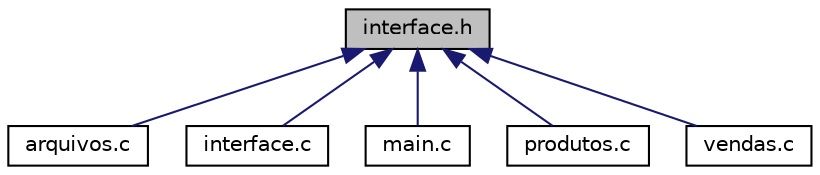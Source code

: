 digraph "interface.h"
{
 // LATEX_PDF_SIZE
  edge [fontname="Helvetica",fontsize="10",labelfontname="Helvetica",labelfontsize="10"];
  node [fontname="Helvetica",fontsize="10",shape=record];
  Node1 [label="interface.h",height=0.2,width=0.4,color="black", fillcolor="grey75", style="filled", fontcolor="black",tooltip="Declaração das funções de interface."];
  Node1 -> Node2 [dir="back",color="midnightblue",fontsize="10",style="solid",fontname="Helvetica"];
  Node2 [label="arquivos.c",height=0.2,width=0.4,color="black", fillcolor="white", style="filled",URL="$arquivos_8c.html",tooltip="Implementação das funções utilizadas nas operçãoes de arquivos."];
  Node1 -> Node3 [dir="back",color="midnightblue",fontsize="10",style="solid",fontname="Helvetica"];
  Node3 [label="interface.c",height=0.2,width=0.4,color="black", fillcolor="white", style="filled",URL="$interface_8c.html",tooltip="Implementação das funções de interface."];
  Node1 -> Node4 [dir="back",color="midnightblue",fontsize="10",style="solid",fontname="Helvetica"];
  Node4 [label="main.c",height=0.2,width=0.4,color="black", fillcolor="white", style="filled",URL="$main_8c.html",tooltip="Arquivo Principal do projeto."];
  Node1 -> Node5 [dir="back",color="midnightblue",fontsize="10",style="solid",fontname="Helvetica"];
  Node5 [label="produtos.c",height=0.2,width=0.4,color="black", fillcolor="white", style="filled",URL="$produtos_8c.html",tooltip="Implementação das funções de produtos."];
  Node1 -> Node6 [dir="back",color="midnightblue",fontsize="10",style="solid",fontname="Helvetica"];
  Node6 [label="vendas.c",height=0.2,width=0.4,color="black", fillcolor="white", style="filled",URL="$vendas_8c.html",tooltip="Implementação das funções de vendas."];
}
